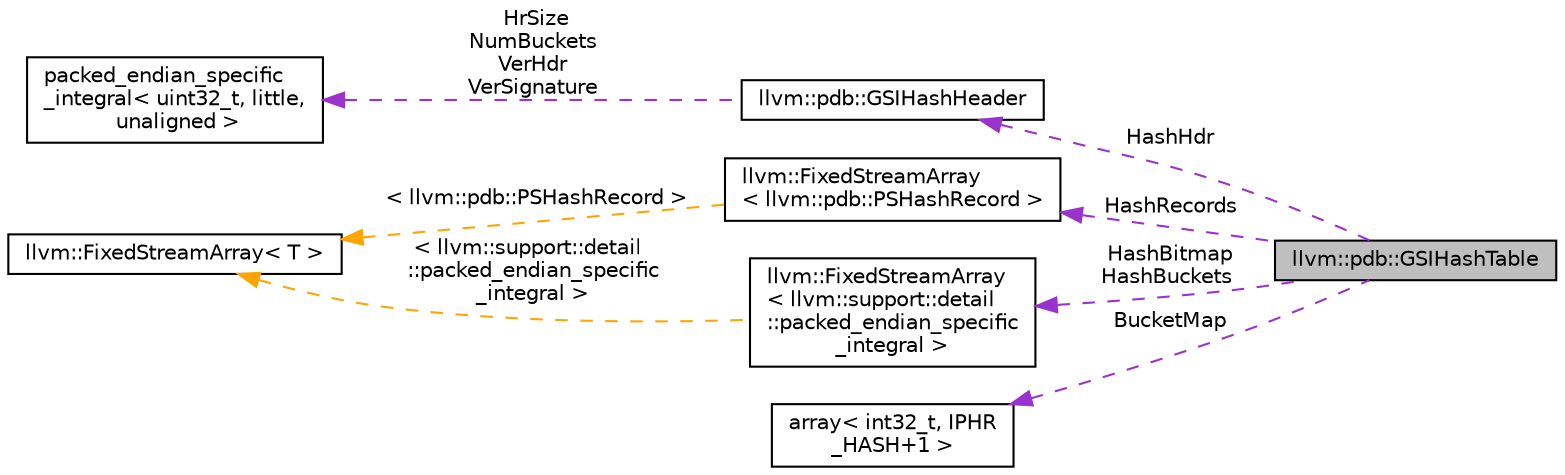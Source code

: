 digraph "llvm::pdb::GSIHashTable"
{
 // LATEX_PDF_SIZE
  bgcolor="transparent";
  edge [fontname="Helvetica",fontsize="10",labelfontname="Helvetica",labelfontsize="10"];
  node [fontname="Helvetica",fontsize="10",shape="box"];
  rankdir="LR";
  Node1 [label="llvm::pdb::GSIHashTable",height=0.2,width=0.4,color="black", fillcolor="grey75", style="filled", fontcolor="black",tooltip="A readonly view of a hash table used in the globals and publics streams."];
  Node2 -> Node1 [dir="back",color="darkorchid3",fontsize="10",style="dashed",label=" HashHdr" ,fontname="Helvetica"];
  Node2 [label="llvm::pdb::GSIHashHeader",height=0.2,width=0.4,color="black",URL="$structllvm_1_1pdb_1_1GSIHashHeader.html",tooltip="Header of the hash tables found in the globals and publics sections."];
  Node3 -> Node2 [dir="back",color="darkorchid3",fontsize="10",style="dashed",label=" HrSize\nNumBuckets\nVerHdr\nVerSignature" ,fontname="Helvetica"];
  Node3 [label="packed_endian_specific\l_integral\< uint32_t, little,\l unaligned \>",height=0.2,width=0.4,color="black",tooltip=" "];
  Node4 -> Node1 [dir="back",color="darkorchid3",fontsize="10",style="dashed",label=" HashRecords" ,fontname="Helvetica"];
  Node4 [label="llvm::FixedStreamArray\l\< llvm::pdb::PSHashRecord \>",height=0.2,width=0.4,color="black",URL="$classllvm_1_1FixedStreamArray.html",tooltip=" "];
  Node5 -> Node4 [dir="back",color="orange",fontsize="10",style="dashed",label=" \< llvm::pdb::PSHashRecord \>" ,fontname="Helvetica"];
  Node5 [label="llvm::FixedStreamArray\< T \>",height=0.2,width=0.4,color="black",URL="$classllvm_1_1FixedStreamArray.html",tooltip="FixedStreamArray is similar to VarStreamArray, except with each record having a fixed-length."];
  Node6 -> Node1 [dir="back",color="darkorchid3",fontsize="10",style="dashed",label=" HashBitmap\nHashBuckets" ,fontname="Helvetica"];
  Node6 [label="llvm::FixedStreamArray\l\< llvm::support::detail\l::packed_endian_specific\l_integral \>",height=0.2,width=0.4,color="black",URL="$classllvm_1_1FixedStreamArray.html",tooltip=" "];
  Node5 -> Node6 [dir="back",color="orange",fontsize="10",style="dashed",label=" \< llvm::support::detail\l::packed_endian_specific\l_integral \>" ,fontname="Helvetica"];
  Node7 -> Node1 [dir="back",color="darkorchid3",fontsize="10",style="dashed",label=" BucketMap" ,fontname="Helvetica"];
  Node7 [label="array\< int32_t, IPHR\l_HASH+1 \>",height=0.2,width=0.4,color="black",tooltip=" "];
}
